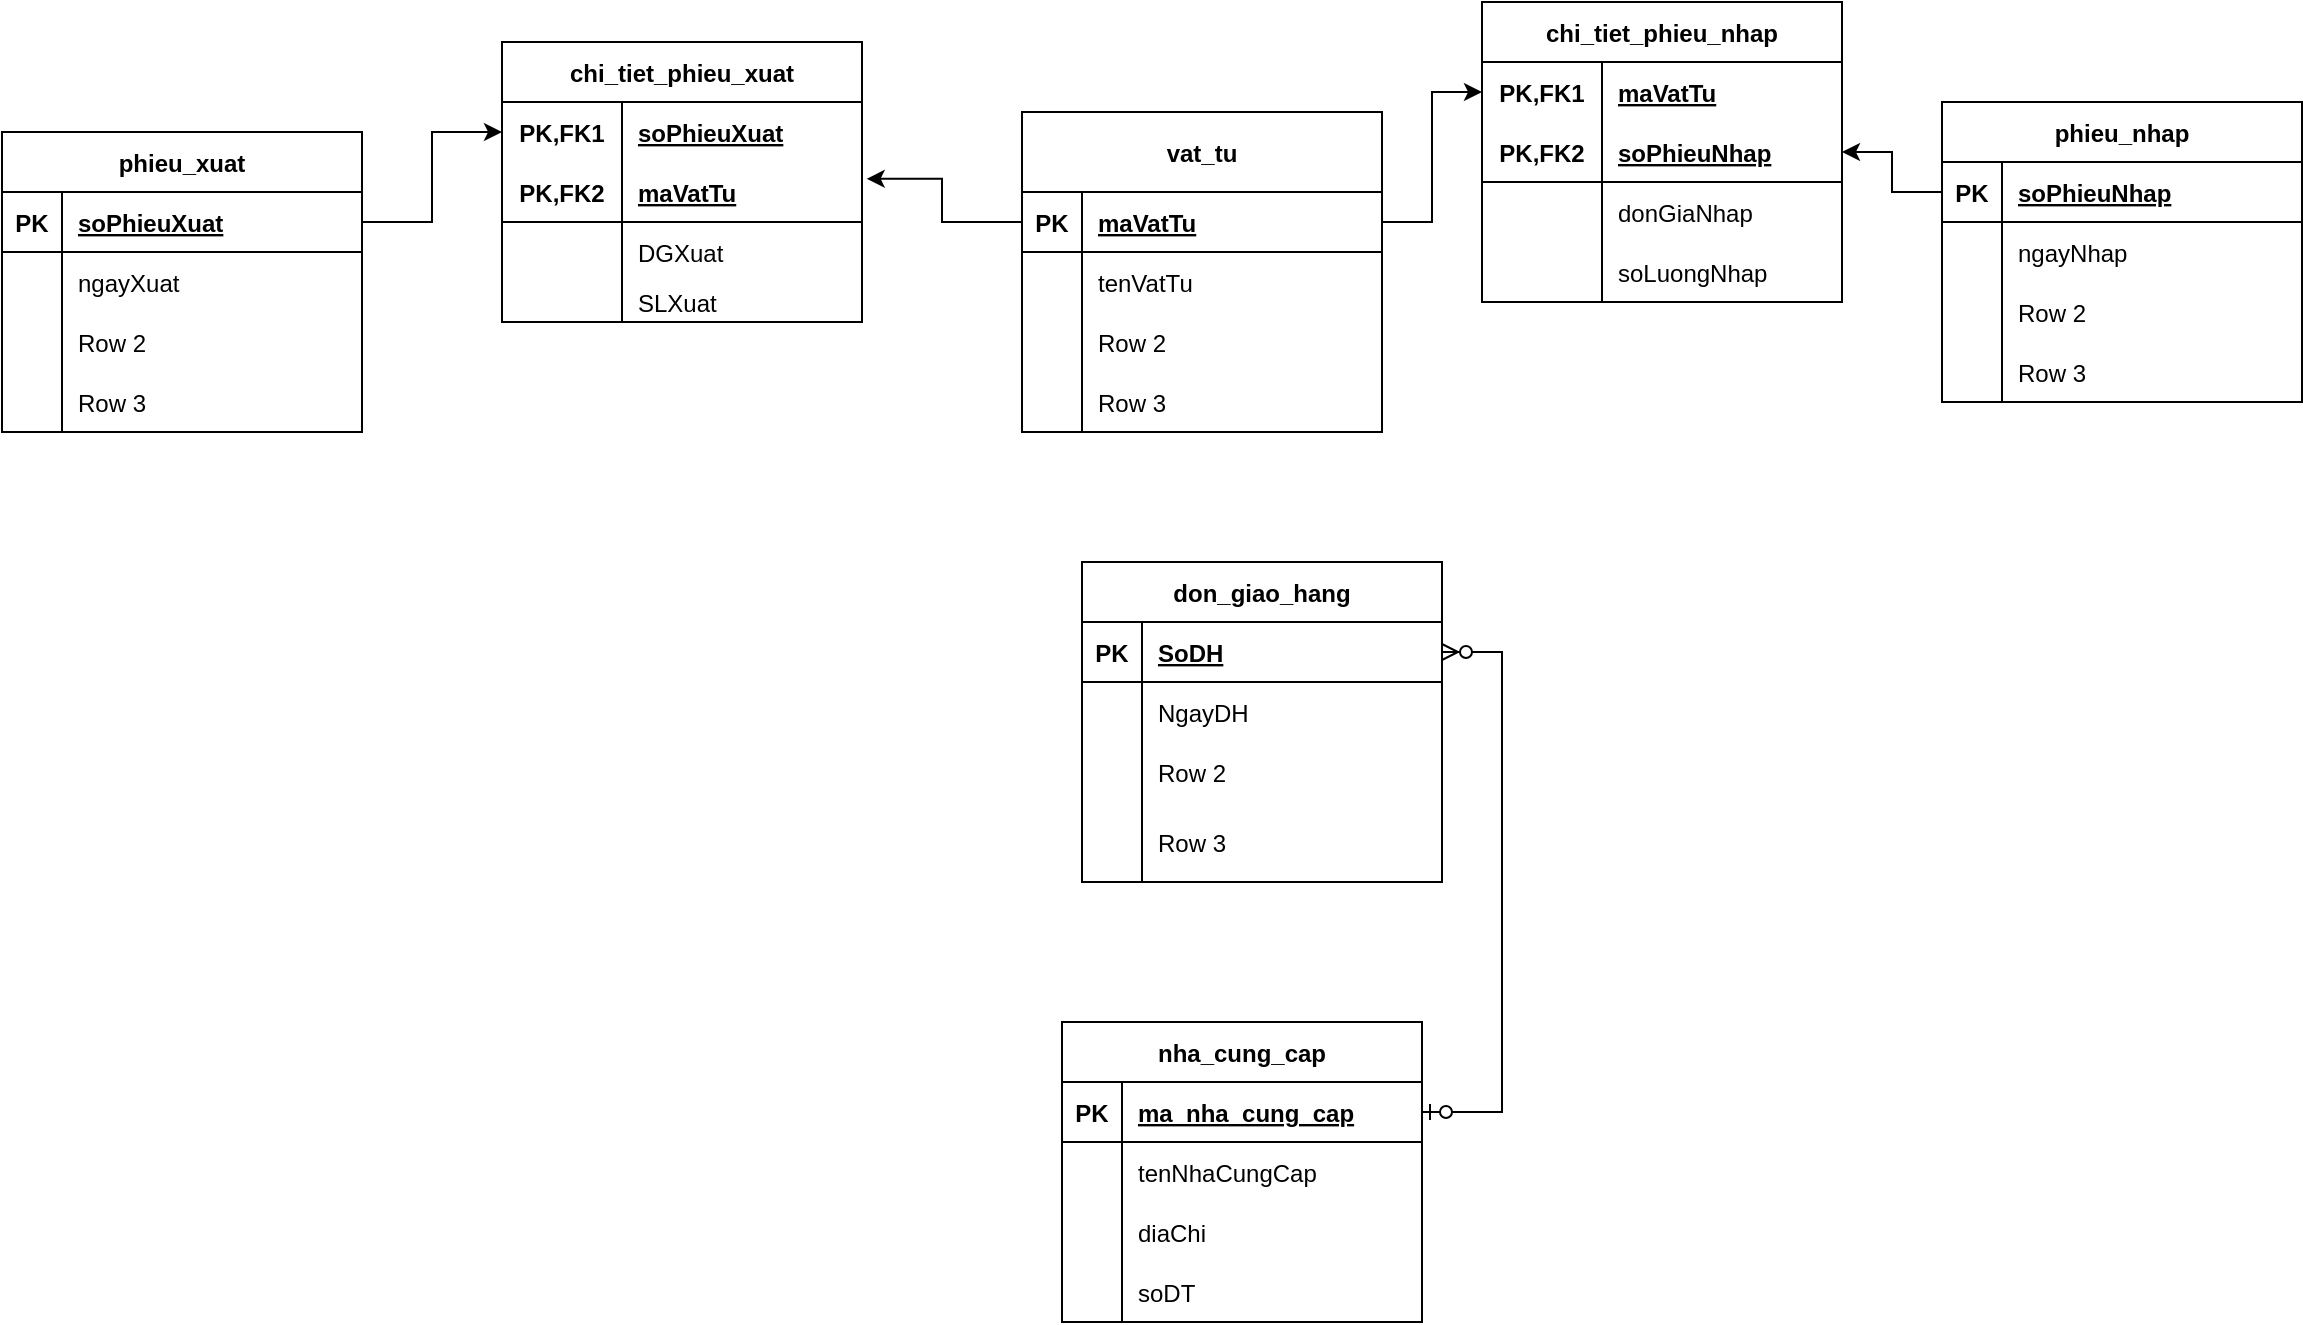 <mxfile version="20.8.23" type="device"><diagram name="Trang-1" id="KgsUiC1hE4wYZAWZAFRV"><mxGraphModel dx="1006" dy="566" grid="1" gridSize="10" guides="1" tooltips="1" connect="1" arrows="1" fold="1" page="1" pageScale="1" pageWidth="827" pageHeight="1169" math="0" shadow="0"><root><mxCell id="0"/><mxCell id="1" parent="0"/><mxCell id="HP67V_YfdLaCu7_y0WtP-1" value="phieu_xuat" style="shape=table;startSize=30;container=1;collapsible=1;childLayout=tableLayout;fixedRows=1;rowLines=0;fontStyle=1;align=center;resizeLast=1;" parent="1" vertex="1"><mxGeometry y="85" width="180" height="150" as="geometry"/></mxCell><mxCell id="HP67V_YfdLaCu7_y0WtP-2" value="" style="shape=tableRow;horizontal=0;startSize=0;swimlaneHead=0;swimlaneBody=0;fillColor=none;collapsible=0;dropTarget=0;points=[[0,0.5],[1,0.5]];portConstraint=eastwest;top=0;left=0;right=0;bottom=1;" parent="HP67V_YfdLaCu7_y0WtP-1" vertex="1"><mxGeometry y="30" width="180" height="30" as="geometry"/></mxCell><mxCell id="HP67V_YfdLaCu7_y0WtP-3" value="PK" style="shape=partialRectangle;connectable=0;fillColor=none;top=0;left=0;bottom=0;right=0;fontStyle=1;overflow=hidden;" parent="HP67V_YfdLaCu7_y0WtP-2" vertex="1"><mxGeometry width="30" height="30" as="geometry"><mxRectangle width="30" height="30" as="alternateBounds"/></mxGeometry></mxCell><mxCell id="HP67V_YfdLaCu7_y0WtP-4" value="soPhieuXuat" style="shape=partialRectangle;connectable=0;fillColor=none;top=0;left=0;bottom=0;right=0;align=left;spacingLeft=6;fontStyle=5;overflow=hidden;" parent="HP67V_YfdLaCu7_y0WtP-2" vertex="1"><mxGeometry x="30" width="150" height="30" as="geometry"><mxRectangle width="150" height="30" as="alternateBounds"/></mxGeometry></mxCell><mxCell id="HP67V_YfdLaCu7_y0WtP-5" value="" style="shape=tableRow;horizontal=0;startSize=0;swimlaneHead=0;swimlaneBody=0;fillColor=none;collapsible=0;dropTarget=0;points=[[0,0.5],[1,0.5]];portConstraint=eastwest;top=0;left=0;right=0;bottom=0;" parent="HP67V_YfdLaCu7_y0WtP-1" vertex="1"><mxGeometry y="60" width="180" height="30" as="geometry"/></mxCell><mxCell id="HP67V_YfdLaCu7_y0WtP-6" value="" style="shape=partialRectangle;connectable=0;fillColor=none;top=0;left=0;bottom=0;right=0;editable=1;overflow=hidden;" parent="HP67V_YfdLaCu7_y0WtP-5" vertex="1"><mxGeometry width="30" height="30" as="geometry"><mxRectangle width="30" height="30" as="alternateBounds"/></mxGeometry></mxCell><mxCell id="HP67V_YfdLaCu7_y0WtP-7" value="ngayXuat" style="shape=partialRectangle;connectable=0;fillColor=none;top=0;left=0;bottom=0;right=0;align=left;spacingLeft=6;overflow=hidden;" parent="HP67V_YfdLaCu7_y0WtP-5" vertex="1"><mxGeometry x="30" width="150" height="30" as="geometry"><mxRectangle width="150" height="30" as="alternateBounds"/></mxGeometry></mxCell><mxCell id="HP67V_YfdLaCu7_y0WtP-8" value="" style="shape=tableRow;horizontal=0;startSize=0;swimlaneHead=0;swimlaneBody=0;fillColor=none;collapsible=0;dropTarget=0;points=[[0,0.5],[1,0.5]];portConstraint=eastwest;top=0;left=0;right=0;bottom=0;" parent="HP67V_YfdLaCu7_y0WtP-1" vertex="1"><mxGeometry y="90" width="180" height="30" as="geometry"/></mxCell><mxCell id="HP67V_YfdLaCu7_y0WtP-9" value="" style="shape=partialRectangle;connectable=0;fillColor=none;top=0;left=0;bottom=0;right=0;editable=1;overflow=hidden;" parent="HP67V_YfdLaCu7_y0WtP-8" vertex="1"><mxGeometry width="30" height="30" as="geometry"><mxRectangle width="30" height="30" as="alternateBounds"/></mxGeometry></mxCell><mxCell id="HP67V_YfdLaCu7_y0WtP-10" value="Row 2" style="shape=partialRectangle;connectable=0;fillColor=none;top=0;left=0;bottom=0;right=0;align=left;spacingLeft=6;overflow=hidden;" parent="HP67V_YfdLaCu7_y0WtP-8" vertex="1"><mxGeometry x="30" width="150" height="30" as="geometry"><mxRectangle width="150" height="30" as="alternateBounds"/></mxGeometry></mxCell><mxCell id="HP67V_YfdLaCu7_y0WtP-11" value="" style="shape=tableRow;horizontal=0;startSize=0;swimlaneHead=0;swimlaneBody=0;fillColor=none;collapsible=0;dropTarget=0;points=[[0,0.5],[1,0.5]];portConstraint=eastwest;top=0;left=0;right=0;bottom=0;" parent="HP67V_YfdLaCu7_y0WtP-1" vertex="1"><mxGeometry y="120" width="180" height="30" as="geometry"/></mxCell><mxCell id="HP67V_YfdLaCu7_y0WtP-12" value="" style="shape=partialRectangle;connectable=0;fillColor=none;top=0;left=0;bottom=0;right=0;editable=1;overflow=hidden;" parent="HP67V_YfdLaCu7_y0WtP-11" vertex="1"><mxGeometry width="30" height="30" as="geometry"><mxRectangle width="30" height="30" as="alternateBounds"/></mxGeometry></mxCell><mxCell id="HP67V_YfdLaCu7_y0WtP-13" value="Row 3" style="shape=partialRectangle;connectable=0;fillColor=none;top=0;left=0;bottom=0;right=0;align=left;spacingLeft=6;overflow=hidden;" parent="HP67V_YfdLaCu7_y0WtP-11" vertex="1"><mxGeometry x="30" width="150" height="30" as="geometry"><mxRectangle width="150" height="30" as="alternateBounds"/></mxGeometry></mxCell><mxCell id="HP67V_YfdLaCu7_y0WtP-22" value="vat_tu" style="shape=table;startSize=40;container=1;collapsible=1;childLayout=tableLayout;fixedRows=1;rowLines=0;fontStyle=1;align=center;resizeLast=1;" parent="1" vertex="1"><mxGeometry x="510" y="75" width="180" height="160" as="geometry"/></mxCell><mxCell id="HP67V_YfdLaCu7_y0WtP-23" value="" style="shape=tableRow;horizontal=0;startSize=0;swimlaneHead=0;swimlaneBody=0;fillColor=none;collapsible=0;dropTarget=0;points=[[0,0.5],[1,0.5]];portConstraint=eastwest;top=0;left=0;right=0;bottom=1;" parent="HP67V_YfdLaCu7_y0WtP-22" vertex="1"><mxGeometry y="40" width="180" height="30" as="geometry"/></mxCell><mxCell id="HP67V_YfdLaCu7_y0WtP-24" value="PK" style="shape=partialRectangle;connectable=0;fillColor=none;top=0;left=0;bottom=0;right=0;fontStyle=1;overflow=hidden;" parent="HP67V_YfdLaCu7_y0WtP-23" vertex="1"><mxGeometry width="30" height="30" as="geometry"><mxRectangle width="30" height="30" as="alternateBounds"/></mxGeometry></mxCell><mxCell id="HP67V_YfdLaCu7_y0WtP-25" value="maVatTu" style="shape=partialRectangle;connectable=0;fillColor=none;top=0;left=0;bottom=0;right=0;align=left;spacingLeft=6;fontStyle=5;overflow=hidden;" parent="HP67V_YfdLaCu7_y0WtP-23" vertex="1"><mxGeometry x="30" width="150" height="30" as="geometry"><mxRectangle width="150" height="30" as="alternateBounds"/></mxGeometry></mxCell><mxCell id="HP67V_YfdLaCu7_y0WtP-26" value="" style="shape=tableRow;horizontal=0;startSize=0;swimlaneHead=0;swimlaneBody=0;fillColor=none;collapsible=0;dropTarget=0;points=[[0,0.5],[1,0.5]];portConstraint=eastwest;top=0;left=0;right=0;bottom=0;" parent="HP67V_YfdLaCu7_y0WtP-22" vertex="1"><mxGeometry y="70" width="180" height="30" as="geometry"/></mxCell><mxCell id="HP67V_YfdLaCu7_y0WtP-27" value="" style="shape=partialRectangle;connectable=0;fillColor=none;top=0;left=0;bottom=0;right=0;editable=1;overflow=hidden;" parent="HP67V_YfdLaCu7_y0WtP-26" vertex="1"><mxGeometry width="30" height="30" as="geometry"><mxRectangle width="30" height="30" as="alternateBounds"/></mxGeometry></mxCell><mxCell id="HP67V_YfdLaCu7_y0WtP-28" value="tenVatTu" style="shape=partialRectangle;connectable=0;fillColor=none;top=0;left=0;bottom=0;right=0;align=left;spacingLeft=6;overflow=hidden;" parent="HP67V_YfdLaCu7_y0WtP-26" vertex="1"><mxGeometry x="30" width="150" height="30" as="geometry"><mxRectangle width="150" height="30" as="alternateBounds"/></mxGeometry></mxCell><mxCell id="HP67V_YfdLaCu7_y0WtP-29" value="" style="shape=tableRow;horizontal=0;startSize=0;swimlaneHead=0;swimlaneBody=0;fillColor=none;collapsible=0;dropTarget=0;points=[[0,0.5],[1,0.5]];portConstraint=eastwest;top=0;left=0;right=0;bottom=0;" parent="HP67V_YfdLaCu7_y0WtP-22" vertex="1"><mxGeometry y="100" width="180" height="30" as="geometry"/></mxCell><mxCell id="HP67V_YfdLaCu7_y0WtP-30" value="" style="shape=partialRectangle;connectable=0;fillColor=none;top=0;left=0;bottom=0;right=0;editable=1;overflow=hidden;" parent="HP67V_YfdLaCu7_y0WtP-29" vertex="1"><mxGeometry width="30" height="30" as="geometry"><mxRectangle width="30" height="30" as="alternateBounds"/></mxGeometry></mxCell><mxCell id="HP67V_YfdLaCu7_y0WtP-31" value="Row 2" style="shape=partialRectangle;connectable=0;fillColor=none;top=0;left=0;bottom=0;right=0;align=left;spacingLeft=6;overflow=hidden;" parent="HP67V_YfdLaCu7_y0WtP-29" vertex="1"><mxGeometry x="30" width="150" height="30" as="geometry"><mxRectangle width="150" height="30" as="alternateBounds"/></mxGeometry></mxCell><mxCell id="HP67V_YfdLaCu7_y0WtP-32" value="" style="shape=tableRow;horizontal=0;startSize=0;swimlaneHead=0;swimlaneBody=0;fillColor=none;collapsible=0;dropTarget=0;points=[[0,0.5],[1,0.5]];portConstraint=eastwest;top=0;left=0;right=0;bottom=0;" parent="HP67V_YfdLaCu7_y0WtP-22" vertex="1"><mxGeometry y="130" width="180" height="30" as="geometry"/></mxCell><mxCell id="HP67V_YfdLaCu7_y0WtP-33" value="" style="shape=partialRectangle;connectable=0;fillColor=none;top=0;left=0;bottom=0;right=0;editable=1;overflow=hidden;" parent="HP67V_YfdLaCu7_y0WtP-32" vertex="1"><mxGeometry width="30" height="30" as="geometry"><mxRectangle width="30" height="30" as="alternateBounds"/></mxGeometry></mxCell><mxCell id="HP67V_YfdLaCu7_y0WtP-34" value="Row 3" style="shape=partialRectangle;connectable=0;fillColor=none;top=0;left=0;bottom=0;right=0;align=left;spacingLeft=6;overflow=hidden;" parent="HP67V_YfdLaCu7_y0WtP-32" vertex="1"><mxGeometry x="30" width="150" height="30" as="geometry"><mxRectangle width="150" height="30" as="alternateBounds"/></mxGeometry></mxCell><mxCell id="HP67V_YfdLaCu7_y0WtP-35" value="don_giao_hang" style="shape=table;startSize=30;container=1;collapsible=1;childLayout=tableLayout;fixedRows=1;rowLines=0;fontStyle=1;align=center;resizeLast=1;" parent="1" vertex="1"><mxGeometry x="540" y="300" width="180" height="160" as="geometry"/></mxCell><mxCell id="HP67V_YfdLaCu7_y0WtP-36" value="" style="shape=tableRow;horizontal=0;startSize=0;swimlaneHead=0;swimlaneBody=0;fillColor=none;collapsible=0;dropTarget=0;points=[[0,0.5],[1,0.5]];portConstraint=eastwest;top=0;left=0;right=0;bottom=1;" parent="HP67V_YfdLaCu7_y0WtP-35" vertex="1"><mxGeometry y="30" width="180" height="30" as="geometry"/></mxCell><mxCell id="HP67V_YfdLaCu7_y0WtP-37" value="PK" style="shape=partialRectangle;connectable=0;fillColor=none;top=0;left=0;bottom=0;right=0;fontStyle=1;overflow=hidden;" parent="HP67V_YfdLaCu7_y0WtP-36" vertex="1"><mxGeometry width="30" height="30" as="geometry"><mxRectangle width="30" height="30" as="alternateBounds"/></mxGeometry></mxCell><mxCell id="HP67V_YfdLaCu7_y0WtP-38" value="SoDH" style="shape=partialRectangle;connectable=0;fillColor=none;top=0;left=0;bottom=0;right=0;align=left;spacingLeft=6;fontStyle=5;overflow=hidden;" parent="HP67V_YfdLaCu7_y0WtP-36" vertex="1"><mxGeometry x="30" width="150" height="30" as="geometry"><mxRectangle width="150" height="30" as="alternateBounds"/></mxGeometry></mxCell><mxCell id="HP67V_YfdLaCu7_y0WtP-39" value="" style="shape=tableRow;horizontal=0;startSize=0;swimlaneHead=0;swimlaneBody=0;fillColor=none;collapsible=0;dropTarget=0;points=[[0,0.5],[1,0.5]];portConstraint=eastwest;top=0;left=0;right=0;bottom=0;" parent="HP67V_YfdLaCu7_y0WtP-35" vertex="1"><mxGeometry y="60" width="180" height="30" as="geometry"/></mxCell><mxCell id="HP67V_YfdLaCu7_y0WtP-40" value="" style="shape=partialRectangle;connectable=0;fillColor=none;top=0;left=0;bottom=0;right=0;editable=1;overflow=hidden;" parent="HP67V_YfdLaCu7_y0WtP-39" vertex="1"><mxGeometry width="30" height="30" as="geometry"><mxRectangle width="30" height="30" as="alternateBounds"/></mxGeometry></mxCell><mxCell id="HP67V_YfdLaCu7_y0WtP-41" value="NgayDH" style="shape=partialRectangle;connectable=0;fillColor=none;top=0;left=0;bottom=0;right=0;align=left;spacingLeft=6;overflow=hidden;" parent="HP67V_YfdLaCu7_y0WtP-39" vertex="1"><mxGeometry x="30" width="150" height="30" as="geometry"><mxRectangle width="150" height="30" as="alternateBounds"/></mxGeometry></mxCell><mxCell id="HP67V_YfdLaCu7_y0WtP-42" value="" style="shape=tableRow;horizontal=0;startSize=0;swimlaneHead=0;swimlaneBody=0;fillColor=none;collapsible=0;dropTarget=0;points=[[0,0.5],[1,0.5]];portConstraint=eastwest;top=0;left=0;right=0;bottom=0;" parent="HP67V_YfdLaCu7_y0WtP-35" vertex="1"><mxGeometry y="90" width="180" height="30" as="geometry"/></mxCell><mxCell id="HP67V_YfdLaCu7_y0WtP-43" value="" style="shape=partialRectangle;connectable=0;fillColor=none;top=0;left=0;bottom=0;right=0;editable=1;overflow=hidden;" parent="HP67V_YfdLaCu7_y0WtP-42" vertex="1"><mxGeometry width="30" height="30" as="geometry"><mxRectangle width="30" height="30" as="alternateBounds"/></mxGeometry></mxCell><mxCell id="HP67V_YfdLaCu7_y0WtP-44" value="Row 2" style="shape=partialRectangle;connectable=0;fillColor=none;top=0;left=0;bottom=0;right=0;align=left;spacingLeft=6;overflow=hidden;" parent="HP67V_YfdLaCu7_y0WtP-42" vertex="1"><mxGeometry x="30" width="150" height="30" as="geometry"><mxRectangle width="150" height="30" as="alternateBounds"/></mxGeometry></mxCell><mxCell id="HP67V_YfdLaCu7_y0WtP-45" value="" style="shape=tableRow;horizontal=0;startSize=0;swimlaneHead=0;swimlaneBody=0;fillColor=none;collapsible=0;dropTarget=0;points=[[0,0.5],[1,0.5]];portConstraint=eastwest;top=0;left=0;right=0;bottom=0;" parent="HP67V_YfdLaCu7_y0WtP-35" vertex="1"><mxGeometry y="120" width="180" height="40" as="geometry"/></mxCell><mxCell id="HP67V_YfdLaCu7_y0WtP-46" value="" style="shape=partialRectangle;connectable=0;fillColor=none;top=0;left=0;bottom=0;right=0;editable=1;overflow=hidden;" parent="HP67V_YfdLaCu7_y0WtP-45" vertex="1"><mxGeometry width="30" height="40" as="geometry"><mxRectangle width="30" height="40" as="alternateBounds"/></mxGeometry></mxCell><mxCell id="HP67V_YfdLaCu7_y0WtP-47" value="Row 3" style="shape=partialRectangle;connectable=0;fillColor=none;top=0;left=0;bottom=0;right=0;align=left;spacingLeft=6;overflow=hidden;" parent="HP67V_YfdLaCu7_y0WtP-45" vertex="1"><mxGeometry x="30" width="150" height="40" as="geometry"><mxRectangle width="150" height="40" as="alternateBounds"/></mxGeometry></mxCell><mxCell id="HP67V_YfdLaCu7_y0WtP-48" value="chi_tiet_phieu_xuat" style="shape=table;startSize=30;container=1;collapsible=1;childLayout=tableLayout;fixedRows=1;rowLines=0;fontStyle=1;align=center;resizeLast=1;" parent="1" vertex="1"><mxGeometry x="250" y="40" width="180" height="140" as="geometry"/></mxCell><mxCell id="HP67V_YfdLaCu7_y0WtP-49" value="" style="shape=tableRow;horizontal=0;startSize=0;swimlaneHead=0;swimlaneBody=0;fillColor=none;collapsible=0;dropTarget=0;points=[[0,0.5],[1,0.5]];portConstraint=eastwest;top=0;left=0;right=0;bottom=0;" parent="HP67V_YfdLaCu7_y0WtP-48" vertex="1"><mxGeometry y="30" width="180" height="30" as="geometry"/></mxCell><mxCell id="HP67V_YfdLaCu7_y0WtP-50" value="PK,FK1" style="shape=partialRectangle;connectable=0;fillColor=none;top=0;left=0;bottom=0;right=0;fontStyle=1;overflow=hidden;" parent="HP67V_YfdLaCu7_y0WtP-49" vertex="1"><mxGeometry width="60" height="30" as="geometry"><mxRectangle width="60" height="30" as="alternateBounds"/></mxGeometry></mxCell><mxCell id="HP67V_YfdLaCu7_y0WtP-51" value="soPhieuXuat" style="shape=partialRectangle;connectable=0;fillColor=none;top=0;left=0;bottom=0;right=0;align=left;spacingLeft=6;fontStyle=5;overflow=hidden;" parent="HP67V_YfdLaCu7_y0WtP-49" vertex="1"><mxGeometry x="60" width="120" height="30" as="geometry"><mxRectangle width="120" height="30" as="alternateBounds"/></mxGeometry></mxCell><mxCell id="HP67V_YfdLaCu7_y0WtP-52" value="" style="shape=tableRow;horizontal=0;startSize=0;swimlaneHead=0;swimlaneBody=0;fillColor=none;collapsible=0;dropTarget=0;points=[[0,0.5],[1,0.5]];portConstraint=eastwest;top=0;left=0;right=0;bottom=1;" parent="HP67V_YfdLaCu7_y0WtP-48" vertex="1"><mxGeometry y="60" width="180" height="30" as="geometry"/></mxCell><mxCell id="HP67V_YfdLaCu7_y0WtP-53" value="PK,FK2" style="shape=partialRectangle;connectable=0;fillColor=none;top=0;left=0;bottom=0;right=0;fontStyle=1;overflow=hidden;" parent="HP67V_YfdLaCu7_y0WtP-52" vertex="1"><mxGeometry width="60" height="30" as="geometry"><mxRectangle width="60" height="30" as="alternateBounds"/></mxGeometry></mxCell><mxCell id="HP67V_YfdLaCu7_y0WtP-54" value="maVatTu" style="shape=partialRectangle;connectable=0;fillColor=none;top=0;left=0;bottom=0;right=0;align=left;spacingLeft=6;fontStyle=5;overflow=hidden;" parent="HP67V_YfdLaCu7_y0WtP-52" vertex="1"><mxGeometry x="60" width="120" height="30" as="geometry"><mxRectangle width="120" height="30" as="alternateBounds"/></mxGeometry></mxCell><mxCell id="HP67V_YfdLaCu7_y0WtP-55" value="" style="shape=tableRow;horizontal=0;startSize=0;swimlaneHead=0;swimlaneBody=0;fillColor=none;collapsible=0;dropTarget=0;points=[[0,0.5],[1,0.5]];portConstraint=eastwest;top=0;left=0;right=0;bottom=0;" parent="HP67V_YfdLaCu7_y0WtP-48" vertex="1"><mxGeometry y="90" width="180" height="30" as="geometry"/></mxCell><mxCell id="HP67V_YfdLaCu7_y0WtP-56" value="" style="shape=partialRectangle;connectable=0;fillColor=none;top=0;left=0;bottom=0;right=0;editable=1;overflow=hidden;" parent="HP67V_YfdLaCu7_y0WtP-55" vertex="1"><mxGeometry width="60" height="30" as="geometry"><mxRectangle width="60" height="30" as="alternateBounds"/></mxGeometry></mxCell><mxCell id="HP67V_YfdLaCu7_y0WtP-57" value="DGXuat" style="shape=partialRectangle;connectable=0;fillColor=none;top=0;left=0;bottom=0;right=0;align=left;spacingLeft=6;overflow=hidden;" parent="HP67V_YfdLaCu7_y0WtP-55" vertex="1"><mxGeometry x="60" width="120" height="30" as="geometry"><mxRectangle width="120" height="30" as="alternateBounds"/></mxGeometry></mxCell><mxCell id="HP67V_YfdLaCu7_y0WtP-58" value="" style="shape=tableRow;horizontal=0;startSize=0;swimlaneHead=0;swimlaneBody=0;fillColor=none;collapsible=0;dropTarget=0;points=[[0,0.5],[1,0.5]];portConstraint=eastwest;top=0;left=0;right=0;bottom=0;" parent="HP67V_YfdLaCu7_y0WtP-48" vertex="1"><mxGeometry y="120" width="180" height="20" as="geometry"/></mxCell><mxCell id="HP67V_YfdLaCu7_y0WtP-59" value="" style="shape=partialRectangle;connectable=0;fillColor=none;top=0;left=0;bottom=0;right=0;editable=1;overflow=hidden;" parent="HP67V_YfdLaCu7_y0WtP-58" vertex="1"><mxGeometry width="60" height="20" as="geometry"><mxRectangle width="60" height="20" as="alternateBounds"/></mxGeometry></mxCell><mxCell id="HP67V_YfdLaCu7_y0WtP-60" value="SLXuat" style="shape=partialRectangle;connectable=0;fillColor=none;top=0;left=0;bottom=0;right=0;align=left;spacingLeft=6;overflow=hidden;" parent="HP67V_YfdLaCu7_y0WtP-58" vertex="1"><mxGeometry x="60" width="120" height="20" as="geometry"><mxRectangle width="120" height="20" as="alternateBounds"/></mxGeometry></mxCell><mxCell id="HP67V_YfdLaCu7_y0WtP-61" value="phieu_nhap" style="shape=table;startSize=30;container=1;collapsible=1;childLayout=tableLayout;fixedRows=1;rowLines=0;fontStyle=1;align=center;resizeLast=1;" parent="1" vertex="1"><mxGeometry x="970" y="70" width="180" height="150" as="geometry"/></mxCell><mxCell id="HP67V_YfdLaCu7_y0WtP-62" value="" style="shape=tableRow;horizontal=0;startSize=0;swimlaneHead=0;swimlaneBody=0;fillColor=none;collapsible=0;dropTarget=0;points=[[0,0.5],[1,0.5]];portConstraint=eastwest;top=0;left=0;right=0;bottom=1;" parent="HP67V_YfdLaCu7_y0WtP-61" vertex="1"><mxGeometry y="30" width="180" height="30" as="geometry"/></mxCell><mxCell id="HP67V_YfdLaCu7_y0WtP-63" value="PK" style="shape=partialRectangle;connectable=0;fillColor=none;top=0;left=0;bottom=0;right=0;fontStyle=1;overflow=hidden;" parent="HP67V_YfdLaCu7_y0WtP-62" vertex="1"><mxGeometry width="30" height="30" as="geometry"><mxRectangle width="30" height="30" as="alternateBounds"/></mxGeometry></mxCell><mxCell id="HP67V_YfdLaCu7_y0WtP-64" value="soPhieuNhap" style="shape=partialRectangle;connectable=0;fillColor=none;top=0;left=0;bottom=0;right=0;align=left;spacingLeft=6;fontStyle=5;overflow=hidden;" parent="HP67V_YfdLaCu7_y0WtP-62" vertex="1"><mxGeometry x="30" width="150" height="30" as="geometry"><mxRectangle width="150" height="30" as="alternateBounds"/></mxGeometry></mxCell><mxCell id="HP67V_YfdLaCu7_y0WtP-65" value="" style="shape=tableRow;horizontal=0;startSize=0;swimlaneHead=0;swimlaneBody=0;fillColor=none;collapsible=0;dropTarget=0;points=[[0,0.5],[1,0.5]];portConstraint=eastwest;top=0;left=0;right=0;bottom=0;" parent="HP67V_YfdLaCu7_y0WtP-61" vertex="1"><mxGeometry y="60" width="180" height="30" as="geometry"/></mxCell><mxCell id="HP67V_YfdLaCu7_y0WtP-66" value="" style="shape=partialRectangle;connectable=0;fillColor=none;top=0;left=0;bottom=0;right=0;editable=1;overflow=hidden;" parent="HP67V_YfdLaCu7_y0WtP-65" vertex="1"><mxGeometry width="30" height="30" as="geometry"><mxRectangle width="30" height="30" as="alternateBounds"/></mxGeometry></mxCell><mxCell id="HP67V_YfdLaCu7_y0WtP-67" value="ngayNhap" style="shape=partialRectangle;connectable=0;fillColor=none;top=0;left=0;bottom=0;right=0;align=left;spacingLeft=6;overflow=hidden;" parent="HP67V_YfdLaCu7_y0WtP-65" vertex="1"><mxGeometry x="30" width="150" height="30" as="geometry"><mxRectangle width="150" height="30" as="alternateBounds"/></mxGeometry></mxCell><mxCell id="HP67V_YfdLaCu7_y0WtP-68" value="" style="shape=tableRow;horizontal=0;startSize=0;swimlaneHead=0;swimlaneBody=0;fillColor=none;collapsible=0;dropTarget=0;points=[[0,0.5],[1,0.5]];portConstraint=eastwest;top=0;left=0;right=0;bottom=0;" parent="HP67V_YfdLaCu7_y0WtP-61" vertex="1"><mxGeometry y="90" width="180" height="30" as="geometry"/></mxCell><mxCell id="HP67V_YfdLaCu7_y0WtP-69" value="" style="shape=partialRectangle;connectable=0;fillColor=none;top=0;left=0;bottom=0;right=0;editable=1;overflow=hidden;" parent="HP67V_YfdLaCu7_y0WtP-68" vertex="1"><mxGeometry width="30" height="30" as="geometry"><mxRectangle width="30" height="30" as="alternateBounds"/></mxGeometry></mxCell><mxCell id="HP67V_YfdLaCu7_y0WtP-70" value="Row 2" style="shape=partialRectangle;connectable=0;fillColor=none;top=0;left=0;bottom=0;right=0;align=left;spacingLeft=6;overflow=hidden;" parent="HP67V_YfdLaCu7_y0WtP-68" vertex="1"><mxGeometry x="30" width="150" height="30" as="geometry"><mxRectangle width="150" height="30" as="alternateBounds"/></mxGeometry></mxCell><mxCell id="HP67V_YfdLaCu7_y0WtP-71" value="" style="shape=tableRow;horizontal=0;startSize=0;swimlaneHead=0;swimlaneBody=0;fillColor=none;collapsible=0;dropTarget=0;points=[[0,0.5],[1,0.5]];portConstraint=eastwest;top=0;left=0;right=0;bottom=0;" parent="HP67V_YfdLaCu7_y0WtP-61" vertex="1"><mxGeometry y="120" width="180" height="30" as="geometry"/></mxCell><mxCell id="HP67V_YfdLaCu7_y0WtP-72" value="" style="shape=partialRectangle;connectable=0;fillColor=none;top=0;left=0;bottom=0;right=0;editable=1;overflow=hidden;" parent="HP67V_YfdLaCu7_y0WtP-71" vertex="1"><mxGeometry width="30" height="30" as="geometry"><mxRectangle width="30" height="30" as="alternateBounds"/></mxGeometry></mxCell><mxCell id="HP67V_YfdLaCu7_y0WtP-73" value="Row 3" style="shape=partialRectangle;connectable=0;fillColor=none;top=0;left=0;bottom=0;right=0;align=left;spacingLeft=6;overflow=hidden;" parent="HP67V_YfdLaCu7_y0WtP-71" vertex="1"><mxGeometry x="30" width="150" height="30" as="geometry"><mxRectangle width="150" height="30" as="alternateBounds"/></mxGeometry></mxCell><mxCell id="b9D8TCpoxV0zudNgXsWr-4" value="chi_tiet_phieu_nhap" style="shape=table;startSize=30;container=1;collapsible=1;childLayout=tableLayout;fixedRows=1;rowLines=0;fontStyle=1;align=center;resizeLast=1;" vertex="1" parent="1"><mxGeometry x="740" y="20" width="180" height="150" as="geometry"/></mxCell><mxCell id="b9D8TCpoxV0zudNgXsWr-5" value="" style="shape=tableRow;horizontal=0;startSize=0;swimlaneHead=0;swimlaneBody=0;fillColor=none;collapsible=0;dropTarget=0;points=[[0,0.5],[1,0.5]];portConstraint=eastwest;top=0;left=0;right=0;bottom=0;" vertex="1" parent="b9D8TCpoxV0zudNgXsWr-4"><mxGeometry y="30" width="180" height="30" as="geometry"/></mxCell><mxCell id="b9D8TCpoxV0zudNgXsWr-6" value="PK,FK1" style="shape=partialRectangle;connectable=0;fillColor=none;top=0;left=0;bottom=0;right=0;fontStyle=1;overflow=hidden;" vertex="1" parent="b9D8TCpoxV0zudNgXsWr-5"><mxGeometry width="60" height="30" as="geometry"><mxRectangle width="60" height="30" as="alternateBounds"/></mxGeometry></mxCell><mxCell id="b9D8TCpoxV0zudNgXsWr-7" value="maVatTu" style="shape=partialRectangle;connectable=0;fillColor=none;top=0;left=0;bottom=0;right=0;align=left;spacingLeft=6;fontStyle=5;overflow=hidden;" vertex="1" parent="b9D8TCpoxV0zudNgXsWr-5"><mxGeometry x="60" width="120" height="30" as="geometry"><mxRectangle width="120" height="30" as="alternateBounds"/></mxGeometry></mxCell><mxCell id="b9D8TCpoxV0zudNgXsWr-8" value="" style="shape=tableRow;horizontal=0;startSize=0;swimlaneHead=0;swimlaneBody=0;fillColor=none;collapsible=0;dropTarget=0;points=[[0,0.5],[1,0.5]];portConstraint=eastwest;top=0;left=0;right=0;bottom=1;" vertex="1" parent="b9D8TCpoxV0zudNgXsWr-4"><mxGeometry y="60" width="180" height="30" as="geometry"/></mxCell><mxCell id="b9D8TCpoxV0zudNgXsWr-9" value="PK,FK2" style="shape=partialRectangle;connectable=0;fillColor=none;top=0;left=0;bottom=0;right=0;fontStyle=1;overflow=hidden;" vertex="1" parent="b9D8TCpoxV0zudNgXsWr-8"><mxGeometry width="60" height="30" as="geometry"><mxRectangle width="60" height="30" as="alternateBounds"/></mxGeometry></mxCell><mxCell id="b9D8TCpoxV0zudNgXsWr-10" value="soPhieuNhap" style="shape=partialRectangle;connectable=0;fillColor=none;top=0;left=0;bottom=0;right=0;align=left;spacingLeft=6;fontStyle=5;overflow=hidden;" vertex="1" parent="b9D8TCpoxV0zudNgXsWr-8"><mxGeometry x="60" width="120" height="30" as="geometry"><mxRectangle width="120" height="30" as="alternateBounds"/></mxGeometry></mxCell><mxCell id="b9D8TCpoxV0zudNgXsWr-11" value="" style="shape=tableRow;horizontal=0;startSize=0;swimlaneHead=0;swimlaneBody=0;fillColor=none;collapsible=0;dropTarget=0;points=[[0,0.5],[1,0.5]];portConstraint=eastwest;top=0;left=0;right=0;bottom=0;" vertex="1" parent="b9D8TCpoxV0zudNgXsWr-4"><mxGeometry y="90" width="180" height="30" as="geometry"/></mxCell><mxCell id="b9D8TCpoxV0zudNgXsWr-12" value="" style="shape=partialRectangle;connectable=0;fillColor=none;top=0;left=0;bottom=0;right=0;editable=1;overflow=hidden;" vertex="1" parent="b9D8TCpoxV0zudNgXsWr-11"><mxGeometry width="60" height="30" as="geometry"><mxRectangle width="60" height="30" as="alternateBounds"/></mxGeometry></mxCell><mxCell id="b9D8TCpoxV0zudNgXsWr-13" value="donGiaNhap" style="shape=partialRectangle;connectable=0;fillColor=none;top=0;left=0;bottom=0;right=0;align=left;spacingLeft=6;overflow=hidden;" vertex="1" parent="b9D8TCpoxV0zudNgXsWr-11"><mxGeometry x="60" width="120" height="30" as="geometry"><mxRectangle width="120" height="30" as="alternateBounds"/></mxGeometry></mxCell><mxCell id="b9D8TCpoxV0zudNgXsWr-14" value="" style="shape=tableRow;horizontal=0;startSize=0;swimlaneHead=0;swimlaneBody=0;fillColor=none;collapsible=0;dropTarget=0;points=[[0,0.5],[1,0.5]];portConstraint=eastwest;top=0;left=0;right=0;bottom=0;" vertex="1" parent="b9D8TCpoxV0zudNgXsWr-4"><mxGeometry y="120" width="180" height="30" as="geometry"/></mxCell><mxCell id="b9D8TCpoxV0zudNgXsWr-15" value="" style="shape=partialRectangle;connectable=0;fillColor=none;top=0;left=0;bottom=0;right=0;editable=1;overflow=hidden;" vertex="1" parent="b9D8TCpoxV0zudNgXsWr-14"><mxGeometry width="60" height="30" as="geometry"><mxRectangle width="60" height="30" as="alternateBounds"/></mxGeometry></mxCell><mxCell id="b9D8TCpoxV0zudNgXsWr-16" value="soLuongNhap" style="shape=partialRectangle;connectable=0;fillColor=none;top=0;left=0;bottom=0;right=0;align=left;spacingLeft=6;overflow=hidden;" vertex="1" parent="b9D8TCpoxV0zudNgXsWr-14"><mxGeometry x="60" width="120" height="30" as="geometry"><mxRectangle width="120" height="30" as="alternateBounds"/></mxGeometry></mxCell><mxCell id="b9D8TCpoxV0zudNgXsWr-32" value="nha_cung_cap" style="shape=table;startSize=30;container=1;collapsible=1;childLayout=tableLayout;fixedRows=1;rowLines=0;fontStyle=1;align=center;resizeLast=1;" vertex="1" parent="1"><mxGeometry x="530" y="530" width="180" height="150" as="geometry"/></mxCell><mxCell id="b9D8TCpoxV0zudNgXsWr-33" value="" style="shape=tableRow;horizontal=0;startSize=0;swimlaneHead=0;swimlaneBody=0;fillColor=none;collapsible=0;dropTarget=0;points=[[0,0.5],[1,0.5]];portConstraint=eastwest;top=0;left=0;right=0;bottom=1;" vertex="1" parent="b9D8TCpoxV0zudNgXsWr-32"><mxGeometry y="30" width="180" height="30" as="geometry"/></mxCell><mxCell id="b9D8TCpoxV0zudNgXsWr-34" value="PK" style="shape=partialRectangle;connectable=0;fillColor=none;top=0;left=0;bottom=0;right=0;fontStyle=1;overflow=hidden;" vertex="1" parent="b9D8TCpoxV0zudNgXsWr-33"><mxGeometry width="30" height="30" as="geometry"><mxRectangle width="30" height="30" as="alternateBounds"/></mxGeometry></mxCell><mxCell id="b9D8TCpoxV0zudNgXsWr-35" value="ma_nha_cung_cap" style="shape=partialRectangle;connectable=0;fillColor=none;top=0;left=0;bottom=0;right=0;align=left;spacingLeft=6;fontStyle=5;overflow=hidden;" vertex="1" parent="b9D8TCpoxV0zudNgXsWr-33"><mxGeometry x="30" width="150" height="30" as="geometry"><mxRectangle width="150" height="30" as="alternateBounds"/></mxGeometry></mxCell><mxCell id="b9D8TCpoxV0zudNgXsWr-36" value="" style="shape=tableRow;horizontal=0;startSize=0;swimlaneHead=0;swimlaneBody=0;fillColor=none;collapsible=0;dropTarget=0;points=[[0,0.5],[1,0.5]];portConstraint=eastwest;top=0;left=0;right=0;bottom=0;" vertex="1" parent="b9D8TCpoxV0zudNgXsWr-32"><mxGeometry y="60" width="180" height="30" as="geometry"/></mxCell><mxCell id="b9D8TCpoxV0zudNgXsWr-37" value="" style="shape=partialRectangle;connectable=0;fillColor=none;top=0;left=0;bottom=0;right=0;editable=1;overflow=hidden;" vertex="1" parent="b9D8TCpoxV0zudNgXsWr-36"><mxGeometry width="30" height="30" as="geometry"><mxRectangle width="30" height="30" as="alternateBounds"/></mxGeometry></mxCell><mxCell id="b9D8TCpoxV0zudNgXsWr-38" value="tenNhaCungCap" style="shape=partialRectangle;connectable=0;fillColor=none;top=0;left=0;bottom=0;right=0;align=left;spacingLeft=6;overflow=hidden;" vertex="1" parent="b9D8TCpoxV0zudNgXsWr-36"><mxGeometry x="30" width="150" height="30" as="geometry"><mxRectangle width="150" height="30" as="alternateBounds"/></mxGeometry></mxCell><mxCell id="b9D8TCpoxV0zudNgXsWr-39" value="" style="shape=tableRow;horizontal=0;startSize=0;swimlaneHead=0;swimlaneBody=0;fillColor=none;collapsible=0;dropTarget=0;points=[[0,0.5],[1,0.5]];portConstraint=eastwest;top=0;left=0;right=0;bottom=0;" vertex="1" parent="b9D8TCpoxV0zudNgXsWr-32"><mxGeometry y="90" width="180" height="30" as="geometry"/></mxCell><mxCell id="b9D8TCpoxV0zudNgXsWr-40" value="" style="shape=partialRectangle;connectable=0;fillColor=none;top=0;left=0;bottom=0;right=0;editable=1;overflow=hidden;" vertex="1" parent="b9D8TCpoxV0zudNgXsWr-39"><mxGeometry width="30" height="30" as="geometry"><mxRectangle width="30" height="30" as="alternateBounds"/></mxGeometry></mxCell><mxCell id="b9D8TCpoxV0zudNgXsWr-41" value="diaChi" style="shape=partialRectangle;connectable=0;fillColor=none;top=0;left=0;bottom=0;right=0;align=left;spacingLeft=6;overflow=hidden;" vertex="1" parent="b9D8TCpoxV0zudNgXsWr-39"><mxGeometry x="30" width="150" height="30" as="geometry"><mxRectangle width="150" height="30" as="alternateBounds"/></mxGeometry></mxCell><mxCell id="b9D8TCpoxV0zudNgXsWr-42" value="" style="shape=tableRow;horizontal=0;startSize=0;swimlaneHead=0;swimlaneBody=0;fillColor=none;collapsible=0;dropTarget=0;points=[[0,0.5],[1,0.5]];portConstraint=eastwest;top=0;left=0;right=0;bottom=0;" vertex="1" parent="b9D8TCpoxV0zudNgXsWr-32"><mxGeometry y="120" width="180" height="30" as="geometry"/></mxCell><mxCell id="b9D8TCpoxV0zudNgXsWr-43" value="" style="shape=partialRectangle;connectable=0;fillColor=none;top=0;left=0;bottom=0;right=0;editable=1;overflow=hidden;" vertex="1" parent="b9D8TCpoxV0zudNgXsWr-42"><mxGeometry width="30" height="30" as="geometry"><mxRectangle width="30" height="30" as="alternateBounds"/></mxGeometry></mxCell><mxCell id="b9D8TCpoxV0zudNgXsWr-44" value="soDT" style="shape=partialRectangle;connectable=0;fillColor=none;top=0;left=0;bottom=0;right=0;align=left;spacingLeft=6;overflow=hidden;" vertex="1" parent="b9D8TCpoxV0zudNgXsWr-42"><mxGeometry x="30" width="150" height="30" as="geometry"><mxRectangle width="150" height="30" as="alternateBounds"/></mxGeometry></mxCell><mxCell id="b9D8TCpoxV0zudNgXsWr-46" value="" style="edgeStyle=entityRelationEdgeStyle;fontSize=12;html=1;endArrow=ERzeroToMany;startArrow=ERzeroToOne;rounded=0;exitX=1;exitY=0.5;exitDx=0;exitDy=0;" edge="1" parent="1" source="b9D8TCpoxV0zudNgXsWr-33" target="HP67V_YfdLaCu7_y0WtP-36"><mxGeometry width="100" height="100" relative="1" as="geometry"><mxPoint x="420" y="330" as="sourcePoint"/><mxPoint x="410" y="230" as="targetPoint"/></mxGeometry></mxCell><mxCell id="b9D8TCpoxV0zudNgXsWr-50" style="edgeStyle=orthogonalEdgeStyle;rounded=0;orthogonalLoop=1;jettySize=auto;html=1;exitX=1;exitY=0.5;exitDx=0;exitDy=0;" edge="1" parent="1" source="HP67V_YfdLaCu7_y0WtP-2" target="HP67V_YfdLaCu7_y0WtP-49"><mxGeometry relative="1" as="geometry"/></mxCell><mxCell id="b9D8TCpoxV0zudNgXsWr-51" style="edgeStyle=orthogonalEdgeStyle;rounded=0;orthogonalLoop=1;jettySize=auto;html=1;exitX=0;exitY=0.5;exitDx=0;exitDy=0;entryX=1.013;entryY=0.28;entryDx=0;entryDy=0;entryPerimeter=0;" edge="1" parent="1" source="HP67V_YfdLaCu7_y0WtP-23" target="HP67V_YfdLaCu7_y0WtP-52"><mxGeometry relative="1" as="geometry"/></mxCell><mxCell id="b9D8TCpoxV0zudNgXsWr-52" style="edgeStyle=orthogonalEdgeStyle;rounded=0;orthogonalLoop=1;jettySize=auto;html=1;exitX=0;exitY=0.5;exitDx=0;exitDy=0;" edge="1" parent="1" source="HP67V_YfdLaCu7_y0WtP-62" target="b9D8TCpoxV0zudNgXsWr-8"><mxGeometry relative="1" as="geometry"/></mxCell><mxCell id="b9D8TCpoxV0zudNgXsWr-53" style="edgeStyle=orthogonalEdgeStyle;rounded=0;orthogonalLoop=1;jettySize=auto;html=1;exitX=1;exitY=0.5;exitDx=0;exitDy=0;" edge="1" parent="1" source="HP67V_YfdLaCu7_y0WtP-23" target="b9D8TCpoxV0zudNgXsWr-5"><mxGeometry relative="1" as="geometry"/></mxCell></root></mxGraphModel></diagram></mxfile>